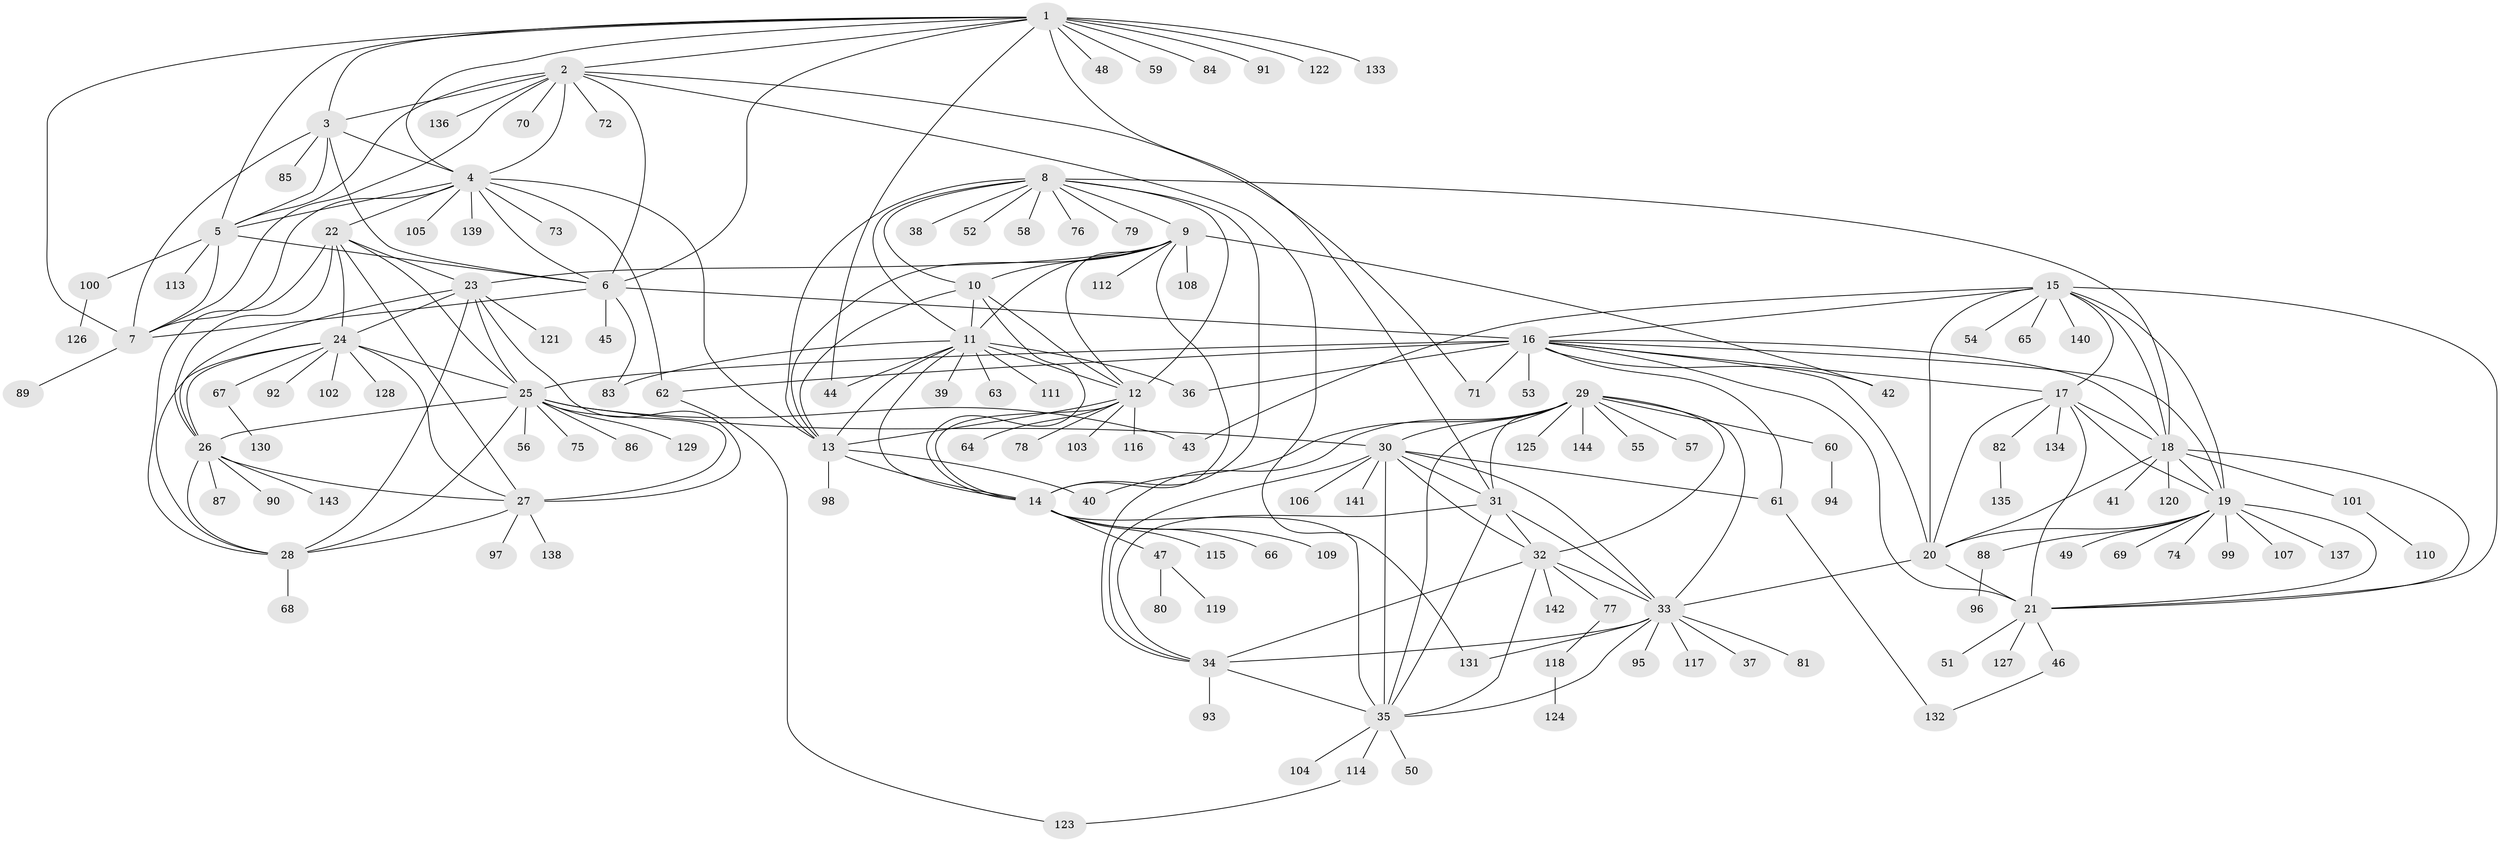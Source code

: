 // coarse degree distribution, {12: 0.008547008547008548, 10: 0.02564102564102564, 11: 0.05982905982905983, 6: 0.02564102564102564, 18: 0.008547008547008548, 13: 0.017094017094017096, 9: 0.03418803418803419, 7: 0.03418803418803419, 5: 0.008547008547008548, 8: 0.008547008547008548, 1: 0.6581196581196581, 2: 0.10256410256410256, 3: 0.008547008547008548}
// Generated by graph-tools (version 1.1) at 2025/42/03/06/25 10:42:14]
// undirected, 144 vertices, 236 edges
graph export_dot {
graph [start="1"]
  node [color=gray90,style=filled];
  1;
  2;
  3;
  4;
  5;
  6;
  7;
  8;
  9;
  10;
  11;
  12;
  13;
  14;
  15;
  16;
  17;
  18;
  19;
  20;
  21;
  22;
  23;
  24;
  25;
  26;
  27;
  28;
  29;
  30;
  31;
  32;
  33;
  34;
  35;
  36;
  37;
  38;
  39;
  40;
  41;
  42;
  43;
  44;
  45;
  46;
  47;
  48;
  49;
  50;
  51;
  52;
  53;
  54;
  55;
  56;
  57;
  58;
  59;
  60;
  61;
  62;
  63;
  64;
  65;
  66;
  67;
  68;
  69;
  70;
  71;
  72;
  73;
  74;
  75;
  76;
  77;
  78;
  79;
  80;
  81;
  82;
  83;
  84;
  85;
  86;
  87;
  88;
  89;
  90;
  91;
  92;
  93;
  94;
  95;
  96;
  97;
  98;
  99;
  100;
  101;
  102;
  103;
  104;
  105;
  106;
  107;
  108;
  109;
  110;
  111;
  112;
  113;
  114;
  115;
  116;
  117;
  118;
  119;
  120;
  121;
  122;
  123;
  124;
  125;
  126;
  127;
  128;
  129;
  130;
  131;
  132;
  133;
  134;
  135;
  136;
  137;
  138;
  139;
  140;
  141;
  142;
  143;
  144;
  1 -- 2;
  1 -- 3;
  1 -- 4;
  1 -- 5;
  1 -- 6;
  1 -- 7;
  1 -- 31;
  1 -- 44;
  1 -- 48;
  1 -- 59;
  1 -- 84;
  1 -- 91;
  1 -- 122;
  1 -- 133;
  2 -- 3;
  2 -- 4;
  2 -- 5;
  2 -- 6;
  2 -- 7;
  2 -- 70;
  2 -- 71;
  2 -- 72;
  2 -- 131;
  2 -- 136;
  3 -- 4;
  3 -- 5;
  3 -- 6;
  3 -- 7;
  3 -- 85;
  4 -- 5;
  4 -- 6;
  4 -- 7;
  4 -- 13;
  4 -- 22;
  4 -- 62;
  4 -- 73;
  4 -- 105;
  4 -- 139;
  5 -- 6;
  5 -- 7;
  5 -- 100;
  5 -- 113;
  6 -- 7;
  6 -- 16;
  6 -- 45;
  6 -- 83;
  7 -- 89;
  8 -- 9;
  8 -- 10;
  8 -- 11;
  8 -- 12;
  8 -- 13;
  8 -- 14;
  8 -- 18;
  8 -- 38;
  8 -- 52;
  8 -- 58;
  8 -- 76;
  8 -- 79;
  9 -- 10;
  9 -- 11;
  9 -- 12;
  9 -- 13;
  9 -- 14;
  9 -- 23;
  9 -- 42;
  9 -- 108;
  9 -- 112;
  10 -- 11;
  10 -- 12;
  10 -- 13;
  10 -- 14;
  11 -- 12;
  11 -- 13;
  11 -- 14;
  11 -- 36;
  11 -- 39;
  11 -- 44;
  11 -- 63;
  11 -- 83;
  11 -- 111;
  12 -- 13;
  12 -- 14;
  12 -- 64;
  12 -- 78;
  12 -- 103;
  12 -- 116;
  13 -- 14;
  13 -- 40;
  13 -- 98;
  14 -- 35;
  14 -- 47;
  14 -- 66;
  14 -- 109;
  14 -- 115;
  15 -- 16;
  15 -- 17;
  15 -- 18;
  15 -- 19;
  15 -- 20;
  15 -- 21;
  15 -- 43;
  15 -- 54;
  15 -- 65;
  15 -- 140;
  16 -- 17;
  16 -- 18;
  16 -- 19;
  16 -- 20;
  16 -- 21;
  16 -- 25;
  16 -- 36;
  16 -- 42;
  16 -- 53;
  16 -- 61;
  16 -- 62;
  16 -- 71;
  17 -- 18;
  17 -- 19;
  17 -- 20;
  17 -- 21;
  17 -- 82;
  17 -- 134;
  18 -- 19;
  18 -- 20;
  18 -- 21;
  18 -- 41;
  18 -- 101;
  18 -- 120;
  19 -- 20;
  19 -- 21;
  19 -- 49;
  19 -- 69;
  19 -- 74;
  19 -- 88;
  19 -- 99;
  19 -- 107;
  19 -- 137;
  20 -- 21;
  20 -- 33;
  21 -- 46;
  21 -- 51;
  21 -- 127;
  22 -- 23;
  22 -- 24;
  22 -- 25;
  22 -- 26;
  22 -- 27;
  22 -- 28;
  23 -- 24;
  23 -- 25;
  23 -- 26;
  23 -- 27;
  23 -- 28;
  23 -- 121;
  24 -- 25;
  24 -- 26;
  24 -- 27;
  24 -- 28;
  24 -- 67;
  24 -- 92;
  24 -- 102;
  24 -- 128;
  25 -- 26;
  25 -- 27;
  25 -- 28;
  25 -- 30;
  25 -- 43;
  25 -- 56;
  25 -- 75;
  25 -- 86;
  25 -- 129;
  26 -- 27;
  26 -- 28;
  26 -- 87;
  26 -- 90;
  26 -- 143;
  27 -- 28;
  27 -- 97;
  27 -- 138;
  28 -- 68;
  29 -- 30;
  29 -- 31;
  29 -- 32;
  29 -- 33;
  29 -- 34;
  29 -- 35;
  29 -- 40;
  29 -- 55;
  29 -- 57;
  29 -- 60;
  29 -- 125;
  29 -- 144;
  30 -- 31;
  30 -- 32;
  30 -- 33;
  30 -- 34;
  30 -- 35;
  30 -- 61;
  30 -- 106;
  30 -- 141;
  31 -- 32;
  31 -- 33;
  31 -- 34;
  31 -- 35;
  32 -- 33;
  32 -- 34;
  32 -- 35;
  32 -- 77;
  32 -- 142;
  33 -- 34;
  33 -- 35;
  33 -- 37;
  33 -- 81;
  33 -- 95;
  33 -- 117;
  33 -- 131;
  34 -- 35;
  34 -- 93;
  35 -- 50;
  35 -- 104;
  35 -- 114;
  46 -- 132;
  47 -- 80;
  47 -- 119;
  60 -- 94;
  61 -- 132;
  62 -- 123;
  67 -- 130;
  77 -- 118;
  82 -- 135;
  88 -- 96;
  100 -- 126;
  101 -- 110;
  114 -- 123;
  118 -- 124;
}
